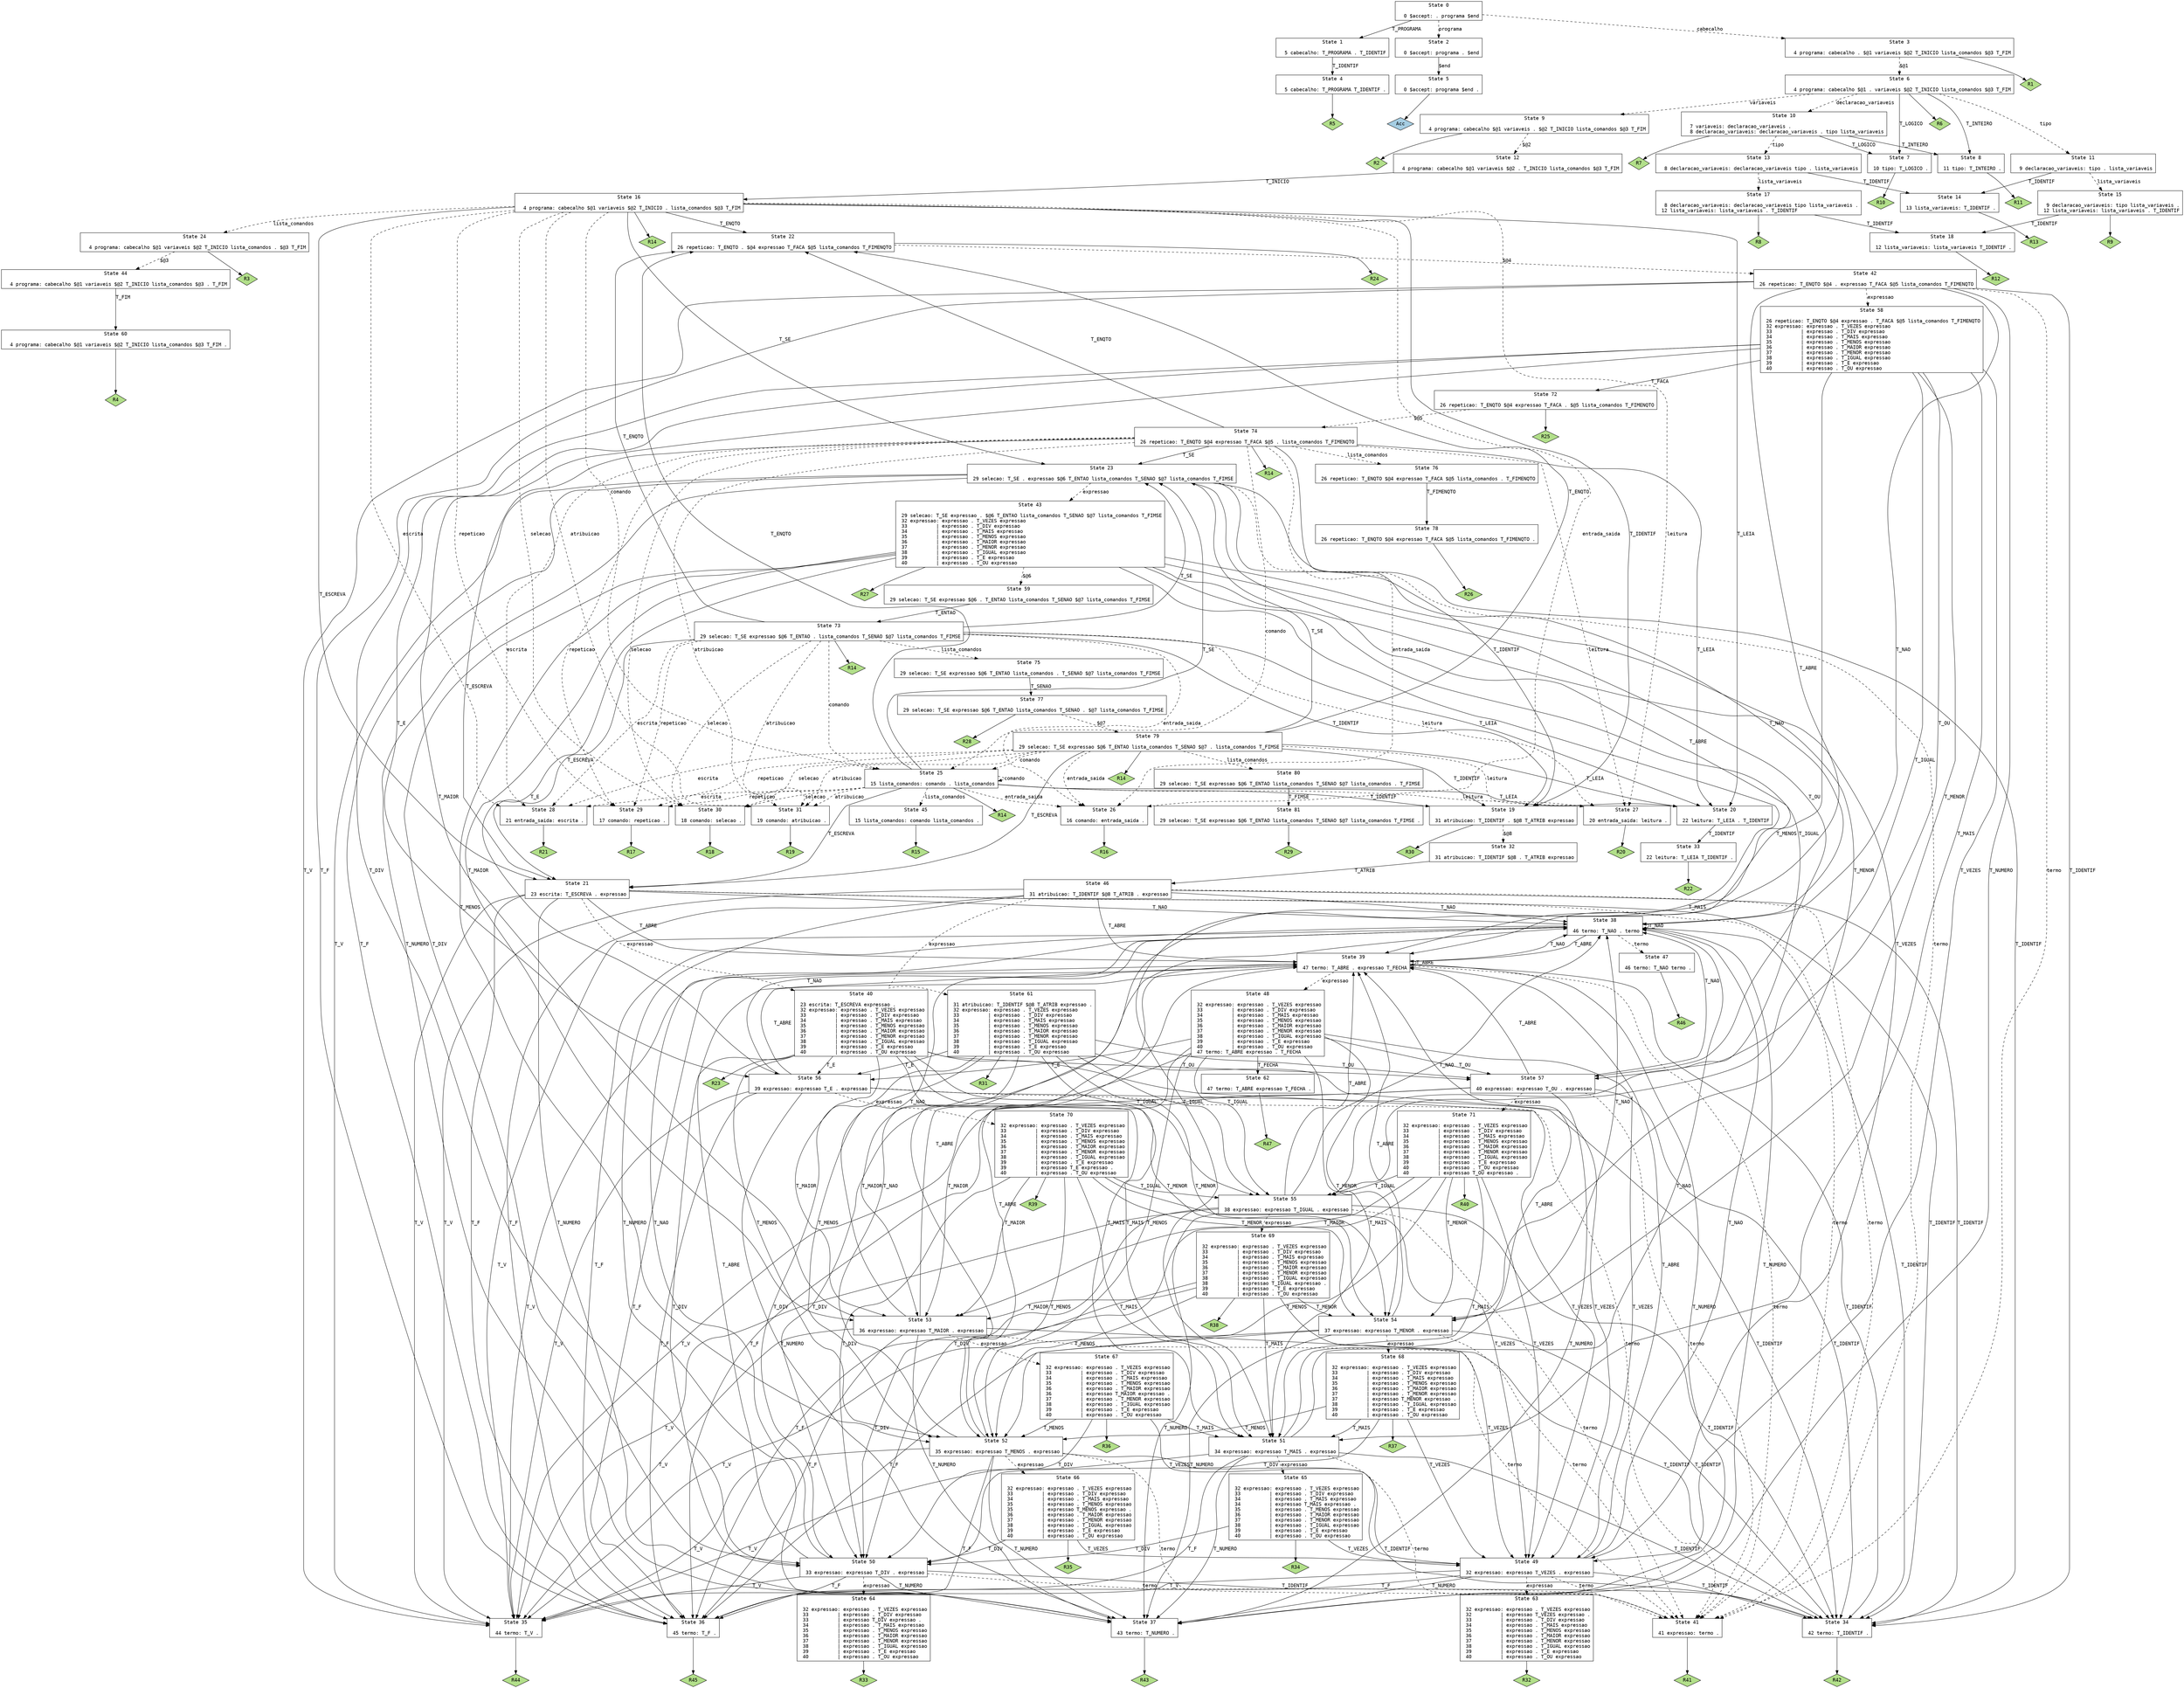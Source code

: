 // Gerado por GNU Bison 3.0.2.
// Reportar erros para <bug-bison@gnu.org>.
// página inicial: <http://www.gnu.org/software/bison/>.

digraph "sintatico.y"
{
  node [fontname = courier, shape = box, colorscheme = paired6]
  edge [fontname = courier]

  0 [label="State 0\n\l  0 $accept: . programa $end\l"]
  0 -> 1 [style=solid label="T_PROGRAMA"]
  0 -> 2 [style=dashed label="programa"]
  0 -> 3 [style=dashed label="cabecalho"]
  1 [label="State 1\n\l  5 cabecalho: T_PROGRAMA . T_IDENTIF\l"]
  1 -> 4 [style=solid label="T_IDENTIF"]
  2 [label="State 2\n\l  0 $accept: programa . $end\l"]
  2 -> 5 [style=solid label="$end"]
  3 [label="State 3\n\l  4 programa: cabecalho . $@1 variaveis $@2 T_INICIO lista_comandos $@3 T_FIM\l"]
  3 -> 6 [style=dashed label="$@1"]
  3 -> "3R1" [style=solid]
 "3R1" [label="R1", fillcolor=3, shape=diamond, style=filled]
  4 [label="State 4\n\l  5 cabecalho: T_PROGRAMA T_IDENTIF .\l"]
  4 -> "4R5" [style=solid]
 "4R5" [label="R5", fillcolor=3, shape=diamond, style=filled]
  5 [label="State 5\n\l  0 $accept: programa $end .\l"]
  5 -> "5R0" [style=solid]
 "5R0" [label="Acc", fillcolor=1, shape=diamond, style=filled]
  6 [label="State 6\n\l  4 programa: cabecalho $@1 . variaveis $@2 T_INICIO lista_comandos $@3 T_FIM\l"]
  6 -> 7 [style=solid label="T_LOGICO"]
  6 -> 8 [style=solid label="T_INTEIRO"]
  6 -> 9 [style=dashed label="variaveis"]
  6 -> 10 [style=dashed label="declaracao_variaveis"]
  6 -> 11 [style=dashed label="tipo"]
  6 -> "6R6" [style=solid]
 "6R6" [label="R6", fillcolor=3, shape=diamond, style=filled]
  7 [label="State 7\n\l 10 tipo: T_LOGICO .\l"]
  7 -> "7R10" [style=solid]
 "7R10" [label="R10", fillcolor=3, shape=diamond, style=filled]
  8 [label="State 8\n\l 11 tipo: T_INTEIRO .\l"]
  8 -> "8R11" [style=solid]
 "8R11" [label="R11", fillcolor=3, shape=diamond, style=filled]
  9 [label="State 9\n\l  4 programa: cabecalho $@1 variaveis . $@2 T_INICIO lista_comandos $@3 T_FIM\l"]
  9 -> 12 [style=dashed label="$@2"]
  9 -> "9R2" [style=solid]
 "9R2" [label="R2", fillcolor=3, shape=diamond, style=filled]
  10 [label="State 10\n\l  7 variaveis: declaracao_variaveis .\l  8 declaracao_variaveis: declaracao_variaveis . tipo lista_variaveis\l"]
  10 -> 7 [style=solid label="T_LOGICO"]
  10 -> 8 [style=solid label="T_INTEIRO"]
  10 -> 13 [style=dashed label="tipo"]
  10 -> "10R7" [style=solid]
 "10R7" [label="R7", fillcolor=3, shape=diamond, style=filled]
  11 [label="State 11\n\l  9 declaracao_variaveis: tipo . lista_variaveis\l"]
  11 -> 14 [style=solid label="T_IDENTIF"]
  11 -> 15 [style=dashed label="lista_variaveis"]
  12 [label="State 12\n\l  4 programa: cabecalho $@1 variaveis $@2 . T_INICIO lista_comandos $@3 T_FIM\l"]
  12 -> 16 [style=solid label="T_INICIO"]
  13 [label="State 13\n\l  8 declaracao_variaveis: declaracao_variaveis tipo . lista_variaveis\l"]
  13 -> 14 [style=solid label="T_IDENTIF"]
  13 -> 17 [style=dashed label="lista_variaveis"]
  14 [label="State 14\n\l 13 lista_variaveis: T_IDENTIF .\l"]
  14 -> "14R13" [style=solid]
 "14R13" [label="R13", fillcolor=3, shape=diamond, style=filled]
  15 [label="State 15\n\l  9 declaracao_variaveis: tipo lista_variaveis .\l 12 lista_variaveis: lista_variaveis . T_IDENTIF\l"]
  15 -> 18 [style=solid label="T_IDENTIF"]
  15 -> "15R9" [style=solid]
 "15R9" [label="R9", fillcolor=3, shape=diamond, style=filled]
  16 [label="State 16\n\l  4 programa: cabecalho $@1 variaveis $@2 T_INICIO . lista_comandos $@3 T_FIM\l"]
  16 -> 19 [style=solid label="T_IDENTIF"]
  16 -> 20 [style=solid label="T_LEIA"]
  16 -> 21 [style=solid label="T_ESCREVA"]
  16 -> 22 [style=solid label="T_ENQTO"]
  16 -> 23 [style=solid label="T_SE"]
  16 -> 24 [style=dashed label="lista_comandos"]
  16 -> 25 [style=dashed label="comando"]
  16 -> 26 [style=dashed label="entrada_saida"]
  16 -> 27 [style=dashed label="leitura"]
  16 -> 28 [style=dashed label="escrita"]
  16 -> 29 [style=dashed label="repeticao"]
  16 -> 30 [style=dashed label="selecao"]
  16 -> 31 [style=dashed label="atribuicao"]
  16 -> "16R14" [style=solid]
 "16R14" [label="R14", fillcolor=3, shape=diamond, style=filled]
  17 [label="State 17\n\l  8 declaracao_variaveis: declaracao_variaveis tipo lista_variaveis .\l 12 lista_variaveis: lista_variaveis . T_IDENTIF\l"]
  17 -> 18 [style=solid label="T_IDENTIF"]
  17 -> "17R8" [style=solid]
 "17R8" [label="R8", fillcolor=3, shape=diamond, style=filled]
  18 [label="State 18\n\l 12 lista_variaveis: lista_variaveis T_IDENTIF .\l"]
  18 -> "18R12" [style=solid]
 "18R12" [label="R12", fillcolor=3, shape=diamond, style=filled]
  19 [label="State 19\n\l 31 atribuicao: T_IDENTIF . $@8 T_ATRIB expressao\l"]
  19 -> 32 [style=dashed label="$@8"]
  19 -> "19R30" [style=solid]
 "19R30" [label="R30", fillcolor=3, shape=diamond, style=filled]
  20 [label="State 20\n\l 22 leitura: T_LEIA . T_IDENTIF\l"]
  20 -> 33 [style=solid label="T_IDENTIF"]
  21 [label="State 21\n\l 23 escrita: T_ESCREVA . expressao\l"]
  21 -> 34 [style=solid label="T_IDENTIF"]
  21 -> 35 [style=solid label="T_V"]
  21 -> 36 [style=solid label="T_F"]
  21 -> 37 [style=solid label="T_NUMERO"]
  21 -> 38 [style=solid label="T_NAO"]
  21 -> 39 [style=solid label="T_ABRE"]
  21 -> 40 [style=dashed label="expressao"]
  21 -> 41 [style=dashed label="termo"]
  22 [label="State 22\n\l 26 repeticao: T_ENQTO . $@4 expressao T_FACA $@5 lista_comandos T_FIMENQTO\l"]
  22 -> 42 [style=dashed label="$@4"]
  22 -> "22R24" [style=solid]
 "22R24" [label="R24", fillcolor=3, shape=diamond, style=filled]
  23 [label="State 23\n\l 29 selecao: T_SE . expressao $@6 T_ENTAO lista_comandos T_SENAO $@7 lista_comandos T_FIMSE\l"]
  23 -> 34 [style=solid label="T_IDENTIF"]
  23 -> 35 [style=solid label="T_V"]
  23 -> 36 [style=solid label="T_F"]
  23 -> 37 [style=solid label="T_NUMERO"]
  23 -> 38 [style=solid label="T_NAO"]
  23 -> 39 [style=solid label="T_ABRE"]
  23 -> 43 [style=dashed label="expressao"]
  23 -> 41 [style=dashed label="termo"]
  24 [label="State 24\n\l  4 programa: cabecalho $@1 variaveis $@2 T_INICIO lista_comandos . $@3 T_FIM\l"]
  24 -> 44 [style=dashed label="$@3"]
  24 -> "24R3" [style=solid]
 "24R3" [label="R3", fillcolor=3, shape=diamond, style=filled]
  25 [label="State 25\n\l 15 lista_comandos: comando . lista_comandos\l"]
  25 -> 19 [style=solid label="T_IDENTIF"]
  25 -> 20 [style=solid label="T_LEIA"]
  25 -> 21 [style=solid label="T_ESCREVA"]
  25 -> 22 [style=solid label="T_ENQTO"]
  25 -> 23 [style=solid label="T_SE"]
  25 -> 45 [style=dashed label="lista_comandos"]
  25 -> 25 [style=dashed label="comando"]
  25 -> 26 [style=dashed label="entrada_saida"]
  25 -> 27 [style=dashed label="leitura"]
  25 -> 28 [style=dashed label="escrita"]
  25 -> 29 [style=dashed label="repeticao"]
  25 -> 30 [style=dashed label="selecao"]
  25 -> 31 [style=dashed label="atribuicao"]
  25 -> "25R14" [style=solid]
 "25R14" [label="R14", fillcolor=3, shape=diamond, style=filled]
  26 [label="State 26\n\l 16 comando: entrada_saida .\l"]
  26 -> "26R16" [style=solid]
 "26R16" [label="R16", fillcolor=3, shape=diamond, style=filled]
  27 [label="State 27\n\l 20 entrada_saida: leitura .\l"]
  27 -> "27R20" [style=solid]
 "27R20" [label="R20", fillcolor=3, shape=diamond, style=filled]
  28 [label="State 28\n\l 21 entrada_saida: escrita .\l"]
  28 -> "28R21" [style=solid]
 "28R21" [label="R21", fillcolor=3, shape=diamond, style=filled]
  29 [label="State 29\n\l 17 comando: repeticao .\l"]
  29 -> "29R17" [style=solid]
 "29R17" [label="R17", fillcolor=3, shape=diamond, style=filled]
  30 [label="State 30\n\l 18 comando: selecao .\l"]
  30 -> "30R18" [style=solid]
 "30R18" [label="R18", fillcolor=3, shape=diamond, style=filled]
  31 [label="State 31\n\l 19 comando: atribuicao .\l"]
  31 -> "31R19" [style=solid]
 "31R19" [label="R19", fillcolor=3, shape=diamond, style=filled]
  32 [label="State 32\n\l 31 atribuicao: T_IDENTIF $@8 . T_ATRIB expressao\l"]
  32 -> 46 [style=solid label="T_ATRIB"]
  33 [label="State 33\n\l 22 leitura: T_LEIA T_IDENTIF .\l"]
  33 -> "33R22" [style=solid]
 "33R22" [label="R22", fillcolor=3, shape=diamond, style=filled]
  34 [label="State 34\n\l 42 termo: T_IDENTIF .\l"]
  34 -> "34R42" [style=solid]
 "34R42" [label="R42", fillcolor=3, shape=diamond, style=filled]
  35 [label="State 35\n\l 44 termo: T_V .\l"]
  35 -> "35R44" [style=solid]
 "35R44" [label="R44", fillcolor=3, shape=diamond, style=filled]
  36 [label="State 36\n\l 45 termo: T_F .\l"]
  36 -> "36R45" [style=solid]
 "36R45" [label="R45", fillcolor=3, shape=diamond, style=filled]
  37 [label="State 37\n\l 43 termo: T_NUMERO .\l"]
  37 -> "37R43" [style=solid]
 "37R43" [label="R43", fillcolor=3, shape=diamond, style=filled]
  38 [label="State 38\n\l 46 termo: T_NAO . termo\l"]
  38 -> 34 [style=solid label="T_IDENTIF"]
  38 -> 35 [style=solid label="T_V"]
  38 -> 36 [style=solid label="T_F"]
  38 -> 37 [style=solid label="T_NUMERO"]
  38 -> 38 [style=solid label="T_NAO"]
  38 -> 39 [style=solid label="T_ABRE"]
  38 -> 47 [style=dashed label="termo"]
  39 [label="State 39\n\l 47 termo: T_ABRE . expressao T_FECHA\l"]
  39 -> 34 [style=solid label="T_IDENTIF"]
  39 -> 35 [style=solid label="T_V"]
  39 -> 36 [style=solid label="T_F"]
  39 -> 37 [style=solid label="T_NUMERO"]
  39 -> 38 [style=solid label="T_NAO"]
  39 -> 39 [style=solid label="T_ABRE"]
  39 -> 48 [style=dashed label="expressao"]
  39 -> 41 [style=dashed label="termo"]
  40 [label="State 40\n\l 23 escrita: T_ESCREVA expressao .\l 32 expressao: expressao . T_VEZES expressao\l 33          | expressao . T_DIV expressao\l 34          | expressao . T_MAIS expressao\l 35          | expressao . T_MENOS expressao\l 36          | expressao . T_MAIOR expressao\l 37          | expressao . T_MENOR expressao\l 38          | expressao . T_IGUAL expressao\l 39          | expressao . T_E expressao\l 40          | expressao . T_OU expressao\l"]
  40 -> 49 [style=solid label="T_VEZES"]
  40 -> 50 [style=solid label="T_DIV"]
  40 -> 51 [style=solid label="T_MAIS"]
  40 -> 52 [style=solid label="T_MENOS"]
  40 -> 53 [style=solid label="T_MAIOR"]
  40 -> 54 [style=solid label="T_MENOR"]
  40 -> 55 [style=solid label="T_IGUAL"]
  40 -> 56 [style=solid label="T_E"]
  40 -> 57 [style=solid label="T_OU"]
  40 -> "40R23" [style=solid]
 "40R23" [label="R23", fillcolor=3, shape=diamond, style=filled]
  41 [label="State 41\n\l 41 expressao: termo .\l"]
  41 -> "41R41" [style=solid]
 "41R41" [label="R41", fillcolor=3, shape=diamond, style=filled]
  42 [label="State 42\n\l 26 repeticao: T_ENQTO $@4 . expressao T_FACA $@5 lista_comandos T_FIMENQTO\l"]
  42 -> 34 [style=solid label="T_IDENTIF"]
  42 -> 35 [style=solid label="T_V"]
  42 -> 36 [style=solid label="T_F"]
  42 -> 37 [style=solid label="T_NUMERO"]
  42 -> 38 [style=solid label="T_NAO"]
  42 -> 39 [style=solid label="T_ABRE"]
  42 -> 58 [style=dashed label="expressao"]
  42 -> 41 [style=dashed label="termo"]
  43 [label="State 43\n\l 29 selecao: T_SE expressao . $@6 T_ENTAO lista_comandos T_SENAO $@7 lista_comandos T_FIMSE\l 32 expressao: expressao . T_VEZES expressao\l 33          | expressao . T_DIV expressao\l 34          | expressao . T_MAIS expressao\l 35          | expressao . T_MENOS expressao\l 36          | expressao . T_MAIOR expressao\l 37          | expressao . T_MENOR expressao\l 38          | expressao . T_IGUAL expressao\l 39          | expressao . T_E expressao\l 40          | expressao . T_OU expressao\l"]
  43 -> 49 [style=solid label="T_VEZES"]
  43 -> 50 [style=solid label="T_DIV"]
  43 -> 51 [style=solid label="T_MAIS"]
  43 -> 52 [style=solid label="T_MENOS"]
  43 -> 53 [style=solid label="T_MAIOR"]
  43 -> 54 [style=solid label="T_MENOR"]
  43 -> 55 [style=solid label="T_IGUAL"]
  43 -> 56 [style=solid label="T_E"]
  43 -> 57 [style=solid label="T_OU"]
  43 -> 59 [style=dashed label="$@6"]
  43 -> "43R27" [style=solid]
 "43R27" [label="R27", fillcolor=3, shape=diamond, style=filled]
  44 [label="State 44\n\l  4 programa: cabecalho $@1 variaveis $@2 T_INICIO lista_comandos $@3 . T_FIM\l"]
  44 -> 60 [style=solid label="T_FIM"]
  45 [label="State 45\n\l 15 lista_comandos: comando lista_comandos .\l"]
  45 -> "45R15" [style=solid]
 "45R15" [label="R15", fillcolor=3, shape=diamond, style=filled]
  46 [label="State 46\n\l 31 atribuicao: T_IDENTIF $@8 T_ATRIB . expressao\l"]
  46 -> 34 [style=solid label="T_IDENTIF"]
  46 -> 35 [style=solid label="T_V"]
  46 -> 36 [style=solid label="T_F"]
  46 -> 37 [style=solid label="T_NUMERO"]
  46 -> 38 [style=solid label="T_NAO"]
  46 -> 39 [style=solid label="T_ABRE"]
  46 -> 61 [style=dashed label="expressao"]
  46 -> 41 [style=dashed label="termo"]
  47 [label="State 47\n\l 46 termo: T_NAO termo .\l"]
  47 -> "47R46" [style=solid]
 "47R46" [label="R46", fillcolor=3, shape=diamond, style=filled]
  48 [label="State 48\n\l 32 expressao: expressao . T_VEZES expressao\l 33          | expressao . T_DIV expressao\l 34          | expressao . T_MAIS expressao\l 35          | expressao . T_MENOS expressao\l 36          | expressao . T_MAIOR expressao\l 37          | expressao . T_MENOR expressao\l 38          | expressao . T_IGUAL expressao\l 39          | expressao . T_E expressao\l 40          | expressao . T_OU expressao\l 47 termo: T_ABRE expressao . T_FECHA\l"]
  48 -> 49 [style=solid label="T_VEZES"]
  48 -> 50 [style=solid label="T_DIV"]
  48 -> 51 [style=solid label="T_MAIS"]
  48 -> 52 [style=solid label="T_MENOS"]
  48 -> 53 [style=solid label="T_MAIOR"]
  48 -> 54 [style=solid label="T_MENOR"]
  48 -> 55 [style=solid label="T_IGUAL"]
  48 -> 56 [style=solid label="T_E"]
  48 -> 57 [style=solid label="T_OU"]
  48 -> 62 [style=solid label="T_FECHA"]
  49 [label="State 49\n\l 32 expressao: expressao T_VEZES . expressao\l"]
  49 -> 34 [style=solid label="T_IDENTIF"]
  49 -> 35 [style=solid label="T_V"]
  49 -> 36 [style=solid label="T_F"]
  49 -> 37 [style=solid label="T_NUMERO"]
  49 -> 38 [style=solid label="T_NAO"]
  49 -> 39 [style=solid label="T_ABRE"]
  49 -> 63 [style=dashed label="expressao"]
  49 -> 41 [style=dashed label="termo"]
  50 [label="State 50\n\l 33 expressao: expressao T_DIV . expressao\l"]
  50 -> 34 [style=solid label="T_IDENTIF"]
  50 -> 35 [style=solid label="T_V"]
  50 -> 36 [style=solid label="T_F"]
  50 -> 37 [style=solid label="T_NUMERO"]
  50 -> 38 [style=solid label="T_NAO"]
  50 -> 39 [style=solid label="T_ABRE"]
  50 -> 64 [style=dashed label="expressao"]
  50 -> 41 [style=dashed label="termo"]
  51 [label="State 51\n\l 34 expressao: expressao T_MAIS . expressao\l"]
  51 -> 34 [style=solid label="T_IDENTIF"]
  51 -> 35 [style=solid label="T_V"]
  51 -> 36 [style=solid label="T_F"]
  51 -> 37 [style=solid label="T_NUMERO"]
  51 -> 38 [style=solid label="T_NAO"]
  51 -> 39 [style=solid label="T_ABRE"]
  51 -> 65 [style=dashed label="expressao"]
  51 -> 41 [style=dashed label="termo"]
  52 [label="State 52\n\l 35 expressao: expressao T_MENOS . expressao\l"]
  52 -> 34 [style=solid label="T_IDENTIF"]
  52 -> 35 [style=solid label="T_V"]
  52 -> 36 [style=solid label="T_F"]
  52 -> 37 [style=solid label="T_NUMERO"]
  52 -> 38 [style=solid label="T_NAO"]
  52 -> 39 [style=solid label="T_ABRE"]
  52 -> 66 [style=dashed label="expressao"]
  52 -> 41 [style=dashed label="termo"]
  53 [label="State 53\n\l 36 expressao: expressao T_MAIOR . expressao\l"]
  53 -> 34 [style=solid label="T_IDENTIF"]
  53 -> 35 [style=solid label="T_V"]
  53 -> 36 [style=solid label="T_F"]
  53 -> 37 [style=solid label="T_NUMERO"]
  53 -> 38 [style=solid label="T_NAO"]
  53 -> 39 [style=solid label="T_ABRE"]
  53 -> 67 [style=dashed label="expressao"]
  53 -> 41 [style=dashed label="termo"]
  54 [label="State 54\n\l 37 expressao: expressao T_MENOR . expressao\l"]
  54 -> 34 [style=solid label="T_IDENTIF"]
  54 -> 35 [style=solid label="T_V"]
  54 -> 36 [style=solid label="T_F"]
  54 -> 37 [style=solid label="T_NUMERO"]
  54 -> 38 [style=solid label="T_NAO"]
  54 -> 39 [style=solid label="T_ABRE"]
  54 -> 68 [style=dashed label="expressao"]
  54 -> 41 [style=dashed label="termo"]
  55 [label="State 55\n\l 38 expressao: expressao T_IGUAL . expressao\l"]
  55 -> 34 [style=solid label="T_IDENTIF"]
  55 -> 35 [style=solid label="T_V"]
  55 -> 36 [style=solid label="T_F"]
  55 -> 37 [style=solid label="T_NUMERO"]
  55 -> 38 [style=solid label="T_NAO"]
  55 -> 39 [style=solid label="T_ABRE"]
  55 -> 69 [style=dashed label="expressao"]
  55 -> 41 [style=dashed label="termo"]
  56 [label="State 56\n\l 39 expressao: expressao T_E . expressao\l"]
  56 -> 34 [style=solid label="T_IDENTIF"]
  56 -> 35 [style=solid label="T_V"]
  56 -> 36 [style=solid label="T_F"]
  56 -> 37 [style=solid label="T_NUMERO"]
  56 -> 38 [style=solid label="T_NAO"]
  56 -> 39 [style=solid label="T_ABRE"]
  56 -> 70 [style=dashed label="expressao"]
  56 -> 41 [style=dashed label="termo"]
  57 [label="State 57\n\l 40 expressao: expressao T_OU . expressao\l"]
  57 -> 34 [style=solid label="T_IDENTIF"]
  57 -> 35 [style=solid label="T_V"]
  57 -> 36 [style=solid label="T_F"]
  57 -> 37 [style=solid label="T_NUMERO"]
  57 -> 38 [style=solid label="T_NAO"]
  57 -> 39 [style=solid label="T_ABRE"]
  57 -> 71 [style=dashed label="expressao"]
  57 -> 41 [style=dashed label="termo"]
  58 [label="State 58\n\l 26 repeticao: T_ENQTO $@4 expressao . T_FACA $@5 lista_comandos T_FIMENQTO\l 32 expressao: expressao . T_VEZES expressao\l 33          | expressao . T_DIV expressao\l 34          | expressao . T_MAIS expressao\l 35          | expressao . T_MENOS expressao\l 36          | expressao . T_MAIOR expressao\l 37          | expressao . T_MENOR expressao\l 38          | expressao . T_IGUAL expressao\l 39          | expressao . T_E expressao\l 40          | expressao . T_OU expressao\l"]
  58 -> 72 [style=solid label="T_FACA"]
  58 -> 49 [style=solid label="T_VEZES"]
  58 -> 50 [style=solid label="T_DIV"]
  58 -> 51 [style=solid label="T_MAIS"]
  58 -> 52 [style=solid label="T_MENOS"]
  58 -> 53 [style=solid label="T_MAIOR"]
  58 -> 54 [style=solid label="T_MENOR"]
  58 -> 55 [style=solid label="T_IGUAL"]
  58 -> 56 [style=solid label="T_E"]
  58 -> 57 [style=solid label="T_OU"]
  59 [label="State 59\n\l 29 selecao: T_SE expressao $@6 . T_ENTAO lista_comandos T_SENAO $@7 lista_comandos T_FIMSE\l"]
  59 -> 73 [style=solid label="T_ENTAO"]
  60 [label="State 60\n\l  4 programa: cabecalho $@1 variaveis $@2 T_INICIO lista_comandos $@3 T_FIM .\l"]
  60 -> "60R4" [style=solid]
 "60R4" [label="R4", fillcolor=3, shape=diamond, style=filled]
  61 [label="State 61\n\l 31 atribuicao: T_IDENTIF $@8 T_ATRIB expressao .\l 32 expressao: expressao . T_VEZES expressao\l 33          | expressao . T_DIV expressao\l 34          | expressao . T_MAIS expressao\l 35          | expressao . T_MENOS expressao\l 36          | expressao . T_MAIOR expressao\l 37          | expressao . T_MENOR expressao\l 38          | expressao . T_IGUAL expressao\l 39          | expressao . T_E expressao\l 40          | expressao . T_OU expressao\l"]
  61 -> 49 [style=solid label="T_VEZES"]
  61 -> 50 [style=solid label="T_DIV"]
  61 -> 51 [style=solid label="T_MAIS"]
  61 -> 52 [style=solid label="T_MENOS"]
  61 -> 53 [style=solid label="T_MAIOR"]
  61 -> 54 [style=solid label="T_MENOR"]
  61 -> 55 [style=solid label="T_IGUAL"]
  61 -> 56 [style=solid label="T_E"]
  61 -> 57 [style=solid label="T_OU"]
  61 -> "61R31" [style=solid]
 "61R31" [label="R31", fillcolor=3, shape=diamond, style=filled]
  62 [label="State 62\n\l 47 termo: T_ABRE expressao T_FECHA .\l"]
  62 -> "62R47" [style=solid]
 "62R47" [label="R47", fillcolor=3, shape=diamond, style=filled]
  63 [label="State 63\n\l 32 expressao: expressao . T_VEZES expressao\l 32          | expressao T_VEZES expressao .\l 33          | expressao . T_DIV expressao\l 34          | expressao . T_MAIS expressao\l 35          | expressao . T_MENOS expressao\l 36          | expressao . T_MAIOR expressao\l 37          | expressao . T_MENOR expressao\l 38          | expressao . T_IGUAL expressao\l 39          | expressao . T_E expressao\l 40          | expressao . T_OU expressao\l"]
  63 -> "63R32" [style=solid]
 "63R32" [label="R32", fillcolor=3, shape=diamond, style=filled]
  64 [label="State 64\n\l 32 expressao: expressao . T_VEZES expressao\l 33          | expressao . T_DIV expressao\l 33          | expressao T_DIV expressao .\l 34          | expressao . T_MAIS expressao\l 35          | expressao . T_MENOS expressao\l 36          | expressao . T_MAIOR expressao\l 37          | expressao . T_MENOR expressao\l 38          | expressao . T_IGUAL expressao\l 39          | expressao . T_E expressao\l 40          | expressao . T_OU expressao\l"]
  64 -> "64R33" [style=solid]
 "64R33" [label="R33", fillcolor=3, shape=diamond, style=filled]
  65 [label="State 65\n\l 32 expressao: expressao . T_VEZES expressao\l 33          | expressao . T_DIV expressao\l 34          | expressao . T_MAIS expressao\l 34          | expressao T_MAIS expressao .\l 35          | expressao . T_MENOS expressao\l 36          | expressao . T_MAIOR expressao\l 37          | expressao . T_MENOR expressao\l 38          | expressao . T_IGUAL expressao\l 39          | expressao . T_E expressao\l 40          | expressao . T_OU expressao\l"]
  65 -> 49 [style=solid label="T_VEZES"]
  65 -> 50 [style=solid label="T_DIV"]
  65 -> "65R34" [style=solid]
 "65R34" [label="R34", fillcolor=3, shape=diamond, style=filled]
  66 [label="State 66\n\l 32 expressao: expressao . T_VEZES expressao\l 33          | expressao . T_DIV expressao\l 34          | expressao . T_MAIS expressao\l 35          | expressao . T_MENOS expressao\l 35          | expressao T_MENOS expressao .\l 36          | expressao . T_MAIOR expressao\l 37          | expressao . T_MENOR expressao\l 38          | expressao . T_IGUAL expressao\l 39          | expressao . T_E expressao\l 40          | expressao . T_OU expressao\l"]
  66 -> 49 [style=solid label="T_VEZES"]
  66 -> 50 [style=solid label="T_DIV"]
  66 -> "66R35" [style=solid]
 "66R35" [label="R35", fillcolor=3, shape=diamond, style=filled]
  67 [label="State 67\n\l 32 expressao: expressao . T_VEZES expressao\l 33          | expressao . T_DIV expressao\l 34          | expressao . T_MAIS expressao\l 35          | expressao . T_MENOS expressao\l 36          | expressao . T_MAIOR expressao\l 36          | expressao T_MAIOR expressao .\l 37          | expressao . T_MENOR expressao\l 38          | expressao . T_IGUAL expressao\l 39          | expressao . T_E expressao\l 40          | expressao . T_OU expressao\l"]
  67 -> 49 [style=solid label="T_VEZES"]
  67 -> 50 [style=solid label="T_DIV"]
  67 -> 51 [style=solid label="T_MAIS"]
  67 -> 52 [style=solid label="T_MENOS"]
  67 -> "67R36" [style=solid]
 "67R36" [label="R36", fillcolor=3, shape=diamond, style=filled]
  68 [label="State 68\n\l 32 expressao: expressao . T_VEZES expressao\l 33          | expressao . T_DIV expressao\l 34          | expressao . T_MAIS expressao\l 35          | expressao . T_MENOS expressao\l 36          | expressao . T_MAIOR expressao\l 37          | expressao . T_MENOR expressao\l 37          | expressao T_MENOR expressao .\l 38          | expressao . T_IGUAL expressao\l 39          | expressao . T_E expressao\l 40          | expressao . T_OU expressao\l"]
  68 -> 49 [style=solid label="T_VEZES"]
  68 -> 50 [style=solid label="T_DIV"]
  68 -> 51 [style=solid label="T_MAIS"]
  68 -> 52 [style=solid label="T_MENOS"]
  68 -> "68R37" [style=solid]
 "68R37" [label="R37", fillcolor=3, shape=diamond, style=filled]
  69 [label="State 69\n\l 32 expressao: expressao . T_VEZES expressao\l 33          | expressao . T_DIV expressao\l 34          | expressao . T_MAIS expressao\l 35          | expressao . T_MENOS expressao\l 36          | expressao . T_MAIOR expressao\l 37          | expressao . T_MENOR expressao\l 38          | expressao . T_IGUAL expressao\l 38          | expressao T_IGUAL expressao .\l 39          | expressao . T_E expressao\l 40          | expressao . T_OU expressao\l"]
  69 -> 49 [style=solid label="T_VEZES"]
  69 -> 50 [style=solid label="T_DIV"]
  69 -> 51 [style=solid label="T_MAIS"]
  69 -> 52 [style=solid label="T_MENOS"]
  69 -> 53 [style=solid label="T_MAIOR"]
  69 -> 54 [style=solid label="T_MENOR"]
  69 -> "69R38" [style=solid]
 "69R38" [label="R38", fillcolor=3, shape=diamond, style=filled]
  70 [label="State 70\n\l 32 expressao: expressao . T_VEZES expressao\l 33          | expressao . T_DIV expressao\l 34          | expressao . T_MAIS expressao\l 35          | expressao . T_MENOS expressao\l 36          | expressao . T_MAIOR expressao\l 37          | expressao . T_MENOR expressao\l 38          | expressao . T_IGUAL expressao\l 39          | expressao . T_E expressao\l 39          | expressao T_E expressao .\l 40          | expressao . T_OU expressao\l"]
  70 -> 49 [style=solid label="T_VEZES"]
  70 -> 50 [style=solid label="T_DIV"]
  70 -> 51 [style=solid label="T_MAIS"]
  70 -> 52 [style=solid label="T_MENOS"]
  70 -> 53 [style=solid label="T_MAIOR"]
  70 -> 54 [style=solid label="T_MENOR"]
  70 -> 55 [style=solid label="T_IGUAL"]
  70 -> "70R39" [style=solid]
 "70R39" [label="R39", fillcolor=3, shape=diamond, style=filled]
  71 [label="State 71\n\l 32 expressao: expressao . T_VEZES expressao\l 33          | expressao . T_DIV expressao\l 34          | expressao . T_MAIS expressao\l 35          | expressao . T_MENOS expressao\l 36          | expressao . T_MAIOR expressao\l 37          | expressao . T_MENOR expressao\l 38          | expressao . T_IGUAL expressao\l 39          | expressao . T_E expressao\l 40          | expressao . T_OU expressao\l 40          | expressao T_OU expressao .\l"]
  71 -> 49 [style=solid label="T_VEZES"]
  71 -> 50 [style=solid label="T_DIV"]
  71 -> 51 [style=solid label="T_MAIS"]
  71 -> 52 [style=solid label="T_MENOS"]
  71 -> 53 [style=solid label="T_MAIOR"]
  71 -> 54 [style=solid label="T_MENOR"]
  71 -> 55 [style=solid label="T_IGUAL"]
  71 -> "71R40" [style=solid]
 "71R40" [label="R40", fillcolor=3, shape=diamond, style=filled]
  72 [label="State 72\n\l 26 repeticao: T_ENQTO $@4 expressao T_FACA . $@5 lista_comandos T_FIMENQTO\l"]
  72 -> 74 [style=dashed label="$@5"]
  72 -> "72R25" [style=solid]
 "72R25" [label="R25", fillcolor=3, shape=diamond, style=filled]
  73 [label="State 73\n\l 29 selecao: T_SE expressao $@6 T_ENTAO . lista_comandos T_SENAO $@7 lista_comandos T_FIMSE\l"]
  73 -> 19 [style=solid label="T_IDENTIF"]
  73 -> 20 [style=solid label="T_LEIA"]
  73 -> 21 [style=solid label="T_ESCREVA"]
  73 -> 22 [style=solid label="T_ENQTO"]
  73 -> 23 [style=solid label="T_SE"]
  73 -> 75 [style=dashed label="lista_comandos"]
  73 -> 25 [style=dashed label="comando"]
  73 -> 26 [style=dashed label="entrada_saida"]
  73 -> 27 [style=dashed label="leitura"]
  73 -> 28 [style=dashed label="escrita"]
  73 -> 29 [style=dashed label="repeticao"]
  73 -> 30 [style=dashed label="selecao"]
  73 -> 31 [style=dashed label="atribuicao"]
  73 -> "73R14" [style=solid]
 "73R14" [label="R14", fillcolor=3, shape=diamond, style=filled]
  74 [label="State 74\n\l 26 repeticao: T_ENQTO $@4 expressao T_FACA $@5 . lista_comandos T_FIMENQTO\l"]
  74 -> 19 [style=solid label="T_IDENTIF"]
  74 -> 20 [style=solid label="T_LEIA"]
  74 -> 21 [style=solid label="T_ESCREVA"]
  74 -> 22 [style=solid label="T_ENQTO"]
  74 -> 23 [style=solid label="T_SE"]
  74 -> 76 [style=dashed label="lista_comandos"]
  74 -> 25 [style=dashed label="comando"]
  74 -> 26 [style=dashed label="entrada_saida"]
  74 -> 27 [style=dashed label="leitura"]
  74 -> 28 [style=dashed label="escrita"]
  74 -> 29 [style=dashed label="repeticao"]
  74 -> 30 [style=dashed label="selecao"]
  74 -> 31 [style=dashed label="atribuicao"]
  74 -> "74R14" [style=solid]
 "74R14" [label="R14", fillcolor=3, shape=diamond, style=filled]
  75 [label="State 75\n\l 29 selecao: T_SE expressao $@6 T_ENTAO lista_comandos . T_SENAO $@7 lista_comandos T_FIMSE\l"]
  75 -> 77 [style=solid label="T_SENAO"]
  76 [label="State 76\n\l 26 repeticao: T_ENQTO $@4 expressao T_FACA $@5 lista_comandos . T_FIMENQTO\l"]
  76 -> 78 [style=solid label="T_FIMENQTO"]
  77 [label="State 77\n\l 29 selecao: T_SE expressao $@6 T_ENTAO lista_comandos T_SENAO . $@7 lista_comandos T_FIMSE\l"]
  77 -> 79 [style=dashed label="$@7"]
  77 -> "77R28" [style=solid]
 "77R28" [label="R28", fillcolor=3, shape=diamond, style=filled]
  78 [label="State 78\n\l 26 repeticao: T_ENQTO $@4 expressao T_FACA $@5 lista_comandos T_FIMENQTO .\l"]
  78 -> "78R26" [style=solid]
 "78R26" [label="R26", fillcolor=3, shape=diamond, style=filled]
  79 [label="State 79\n\l 29 selecao: T_SE expressao $@6 T_ENTAO lista_comandos T_SENAO $@7 . lista_comandos T_FIMSE\l"]
  79 -> 19 [style=solid label="T_IDENTIF"]
  79 -> 20 [style=solid label="T_LEIA"]
  79 -> 21 [style=solid label="T_ESCREVA"]
  79 -> 22 [style=solid label="T_ENQTO"]
  79 -> 23 [style=solid label="T_SE"]
  79 -> 80 [style=dashed label="lista_comandos"]
  79 -> 25 [style=dashed label="comando"]
  79 -> 26 [style=dashed label="entrada_saida"]
  79 -> 27 [style=dashed label="leitura"]
  79 -> 28 [style=dashed label="escrita"]
  79 -> 29 [style=dashed label="repeticao"]
  79 -> 30 [style=dashed label="selecao"]
  79 -> 31 [style=dashed label="atribuicao"]
  79 -> "79R14" [style=solid]
 "79R14" [label="R14", fillcolor=3, shape=diamond, style=filled]
  80 [label="State 80\n\l 29 selecao: T_SE expressao $@6 T_ENTAO lista_comandos T_SENAO $@7 lista_comandos . T_FIMSE\l"]
  80 -> 81 [style=solid label="T_FIMSE"]
  81 [label="State 81\n\l 29 selecao: T_SE expressao $@6 T_ENTAO lista_comandos T_SENAO $@7 lista_comandos T_FIMSE .\l"]
  81 -> "81R29" [style=solid]
 "81R29" [label="R29", fillcolor=3, shape=diamond, style=filled]
}
